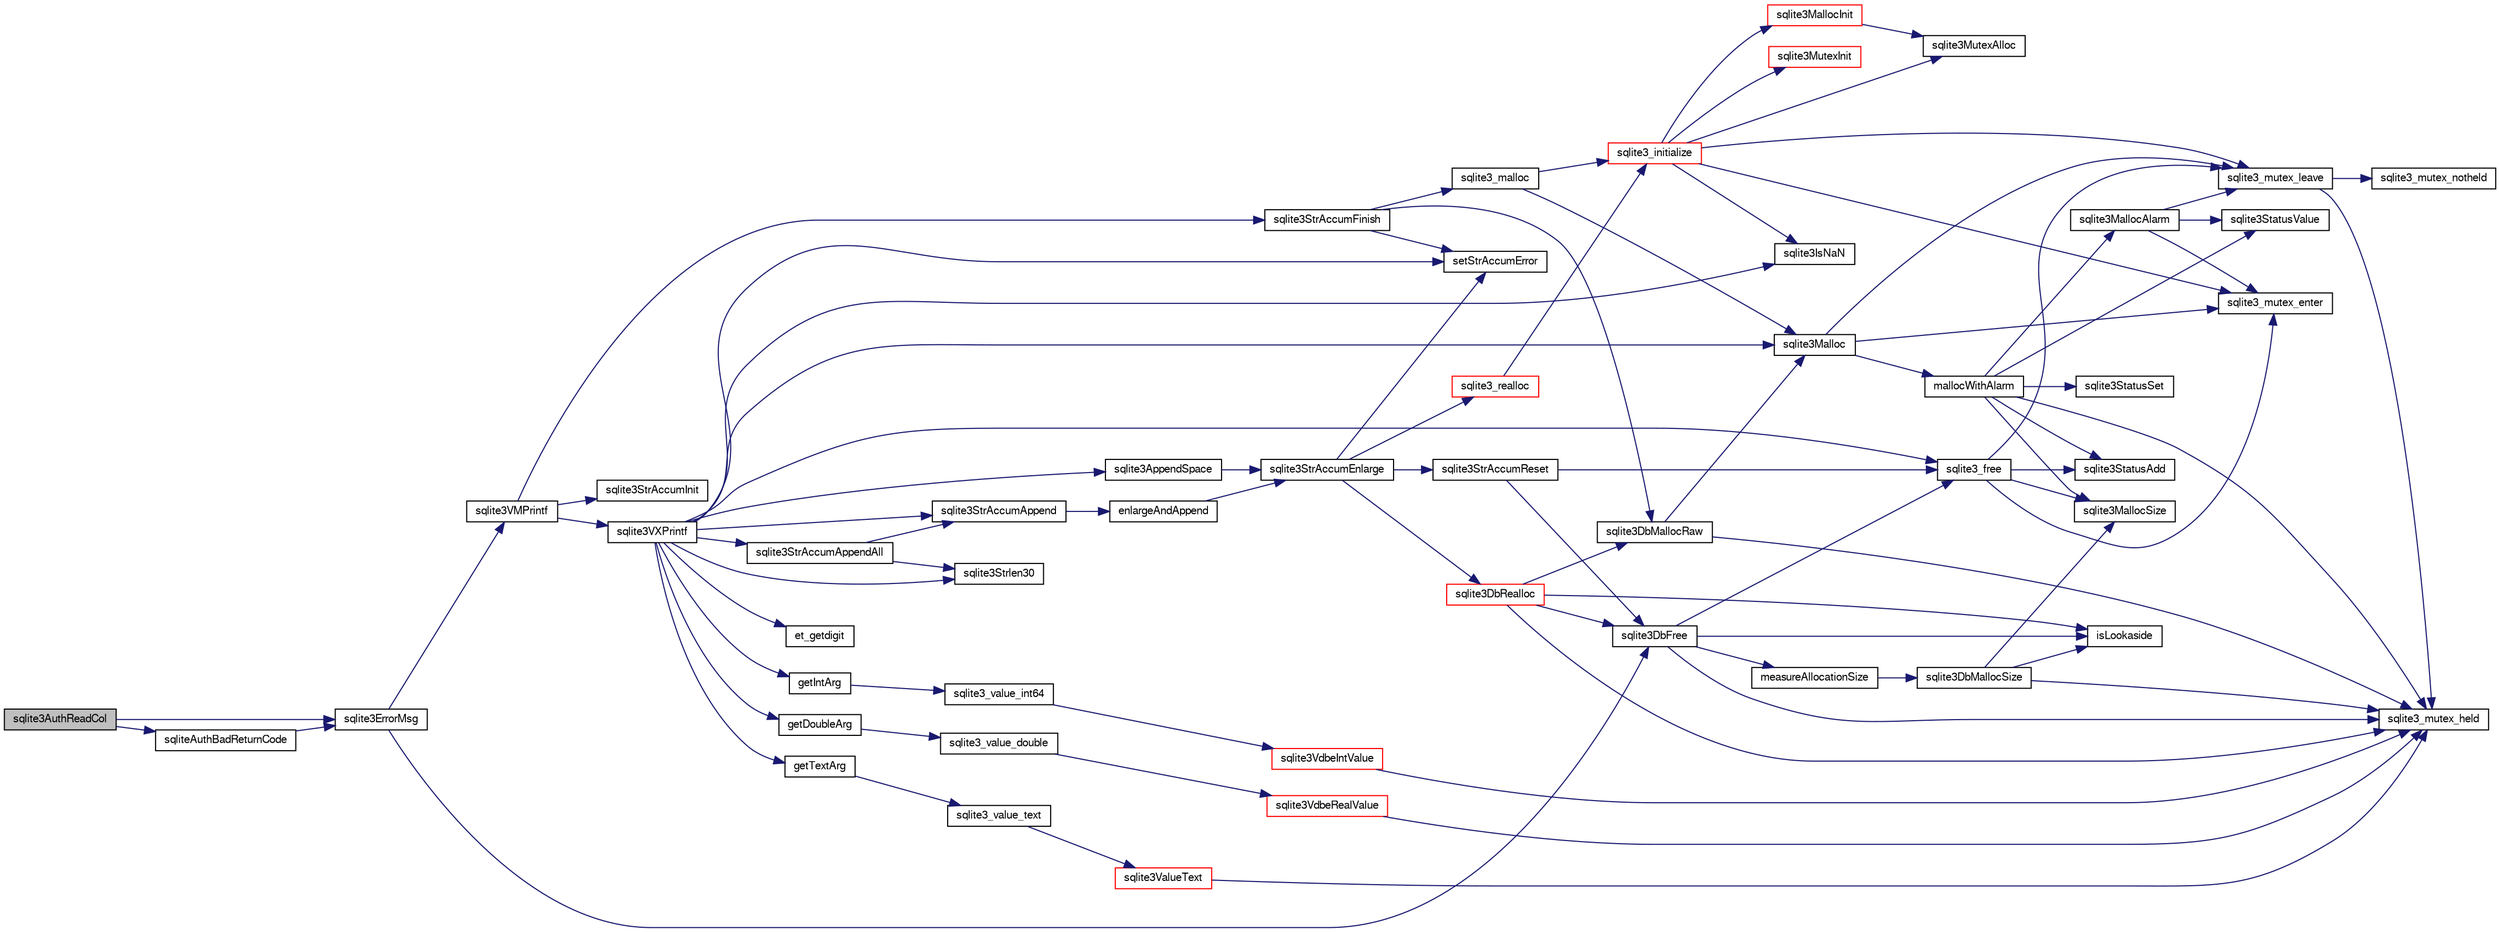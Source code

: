 digraph "sqlite3AuthReadCol"
{
  edge [fontname="FreeSans",fontsize="10",labelfontname="FreeSans",labelfontsize="10"];
  node [fontname="FreeSans",fontsize="10",shape=record];
  rankdir="LR";
  Node425082 [label="sqlite3AuthReadCol",height=0.2,width=0.4,color="black", fillcolor="grey75", style="filled", fontcolor="black"];
  Node425082 -> Node425083 [color="midnightblue",fontsize="10",style="solid",fontname="FreeSans"];
  Node425083 [label="sqlite3ErrorMsg",height=0.2,width=0.4,color="black", fillcolor="white", style="filled",URL="$sqlite3_8c.html#aee2798e173651adae0f9c85469f3457d"];
  Node425083 -> Node425084 [color="midnightblue",fontsize="10",style="solid",fontname="FreeSans"];
  Node425084 [label="sqlite3VMPrintf",height=0.2,width=0.4,color="black", fillcolor="white", style="filled",URL="$sqlite3_8c.html#a05535d0982ef06fbc2ee8195ebbae689"];
  Node425084 -> Node425085 [color="midnightblue",fontsize="10",style="solid",fontname="FreeSans"];
  Node425085 [label="sqlite3StrAccumInit",height=0.2,width=0.4,color="black", fillcolor="white", style="filled",URL="$sqlite3_8c.html#aabf95e113b9d54d519cd15a56215f560"];
  Node425084 -> Node425086 [color="midnightblue",fontsize="10",style="solid",fontname="FreeSans"];
  Node425086 [label="sqlite3VXPrintf",height=0.2,width=0.4,color="black", fillcolor="white", style="filled",URL="$sqlite3_8c.html#a63c25806c9bd4a2b76f9a0eb232c6bde"];
  Node425086 -> Node425087 [color="midnightblue",fontsize="10",style="solid",fontname="FreeSans"];
  Node425087 [label="sqlite3StrAccumAppend",height=0.2,width=0.4,color="black", fillcolor="white", style="filled",URL="$sqlite3_8c.html#a56664fa33def33c5a5245b623441d5e0"];
  Node425087 -> Node425088 [color="midnightblue",fontsize="10",style="solid",fontname="FreeSans"];
  Node425088 [label="enlargeAndAppend",height=0.2,width=0.4,color="black", fillcolor="white", style="filled",URL="$sqlite3_8c.html#a25b21e61dc0883d849890eaa8a18088a"];
  Node425088 -> Node425089 [color="midnightblue",fontsize="10",style="solid",fontname="FreeSans"];
  Node425089 [label="sqlite3StrAccumEnlarge",height=0.2,width=0.4,color="black", fillcolor="white", style="filled",URL="$sqlite3_8c.html#a38976500a97c69d65086eeccca82dd96"];
  Node425089 -> Node425090 [color="midnightblue",fontsize="10",style="solid",fontname="FreeSans"];
  Node425090 [label="setStrAccumError",height=0.2,width=0.4,color="black", fillcolor="white", style="filled",URL="$sqlite3_8c.html#a3dc479a1fc8ba1ab8edfe51f8a0b102c"];
  Node425089 -> Node425091 [color="midnightblue",fontsize="10",style="solid",fontname="FreeSans"];
  Node425091 [label="sqlite3StrAccumReset",height=0.2,width=0.4,color="black", fillcolor="white", style="filled",URL="$sqlite3_8c.html#ad7e70f4ec9d2fa3a63a371e2c7c555d8"];
  Node425091 -> Node425092 [color="midnightblue",fontsize="10",style="solid",fontname="FreeSans"];
  Node425092 [label="sqlite3DbFree",height=0.2,width=0.4,color="black", fillcolor="white", style="filled",URL="$sqlite3_8c.html#ac70ab821a6607b4a1b909582dc37a069"];
  Node425092 -> Node425093 [color="midnightblue",fontsize="10",style="solid",fontname="FreeSans"];
  Node425093 [label="sqlite3_mutex_held",height=0.2,width=0.4,color="black", fillcolor="white", style="filled",URL="$sqlite3_8c.html#acf77da68932b6bc163c5e68547ecc3e7"];
  Node425092 -> Node425094 [color="midnightblue",fontsize="10",style="solid",fontname="FreeSans"];
  Node425094 [label="measureAllocationSize",height=0.2,width=0.4,color="black", fillcolor="white", style="filled",URL="$sqlite3_8c.html#a45731e644a22fdb756e2b6337224217a"];
  Node425094 -> Node425095 [color="midnightblue",fontsize="10",style="solid",fontname="FreeSans"];
  Node425095 [label="sqlite3DbMallocSize",height=0.2,width=0.4,color="black", fillcolor="white", style="filled",URL="$sqlite3_8c.html#aa397e5a8a03495203a0767abf0a71f86"];
  Node425095 -> Node425096 [color="midnightblue",fontsize="10",style="solid",fontname="FreeSans"];
  Node425096 [label="sqlite3MallocSize",height=0.2,width=0.4,color="black", fillcolor="white", style="filled",URL="$sqlite3_8c.html#acf5d2a5f35270bafb050bd2def576955"];
  Node425095 -> Node425093 [color="midnightblue",fontsize="10",style="solid",fontname="FreeSans"];
  Node425095 -> Node425097 [color="midnightblue",fontsize="10",style="solid",fontname="FreeSans"];
  Node425097 [label="isLookaside",height=0.2,width=0.4,color="black", fillcolor="white", style="filled",URL="$sqlite3_8c.html#a770fa05ff9717b75e16f4d968a77b897"];
  Node425092 -> Node425097 [color="midnightblue",fontsize="10",style="solid",fontname="FreeSans"];
  Node425092 -> Node425098 [color="midnightblue",fontsize="10",style="solid",fontname="FreeSans"];
  Node425098 [label="sqlite3_free",height=0.2,width=0.4,color="black", fillcolor="white", style="filled",URL="$sqlite3_8c.html#a6552349e36a8a691af5487999ab09519"];
  Node425098 -> Node425099 [color="midnightblue",fontsize="10",style="solid",fontname="FreeSans"];
  Node425099 [label="sqlite3_mutex_enter",height=0.2,width=0.4,color="black", fillcolor="white", style="filled",URL="$sqlite3_8c.html#a1c12cde690bd89f104de5cbad12a6bf5"];
  Node425098 -> Node425100 [color="midnightblue",fontsize="10",style="solid",fontname="FreeSans"];
  Node425100 [label="sqlite3StatusAdd",height=0.2,width=0.4,color="black", fillcolor="white", style="filled",URL="$sqlite3_8c.html#afa029f93586aeab4cc85360905dae9cd"];
  Node425098 -> Node425096 [color="midnightblue",fontsize="10",style="solid",fontname="FreeSans"];
  Node425098 -> Node425101 [color="midnightblue",fontsize="10",style="solid",fontname="FreeSans"];
  Node425101 [label="sqlite3_mutex_leave",height=0.2,width=0.4,color="black", fillcolor="white", style="filled",URL="$sqlite3_8c.html#a5838d235601dbd3c1fa993555c6bcc93"];
  Node425101 -> Node425093 [color="midnightblue",fontsize="10",style="solid",fontname="FreeSans"];
  Node425101 -> Node425102 [color="midnightblue",fontsize="10",style="solid",fontname="FreeSans"];
  Node425102 [label="sqlite3_mutex_notheld",height=0.2,width=0.4,color="black", fillcolor="white", style="filled",URL="$sqlite3_8c.html#a83967c837c1c000d3b5adcfaa688f5dc"];
  Node425091 -> Node425098 [color="midnightblue",fontsize="10",style="solid",fontname="FreeSans"];
  Node425089 -> Node425103 [color="midnightblue",fontsize="10",style="solid",fontname="FreeSans"];
  Node425103 [label="sqlite3DbRealloc",height=0.2,width=0.4,color="red", fillcolor="white", style="filled",URL="$sqlite3_8c.html#ae028f4902a9d29bcaf310ff289ee87dc"];
  Node425103 -> Node425093 [color="midnightblue",fontsize="10",style="solid",fontname="FreeSans"];
  Node425103 -> Node425104 [color="midnightblue",fontsize="10",style="solid",fontname="FreeSans"];
  Node425104 [label="sqlite3DbMallocRaw",height=0.2,width=0.4,color="black", fillcolor="white", style="filled",URL="$sqlite3_8c.html#abbe8be0cf7175e11ddc3e2218fad924e"];
  Node425104 -> Node425093 [color="midnightblue",fontsize="10",style="solid",fontname="FreeSans"];
  Node425104 -> Node425105 [color="midnightblue",fontsize="10",style="solid",fontname="FreeSans"];
  Node425105 [label="sqlite3Malloc",height=0.2,width=0.4,color="black", fillcolor="white", style="filled",URL="$sqlite3_8c.html#a361a2eaa846b1885f123abe46f5d8b2b"];
  Node425105 -> Node425099 [color="midnightblue",fontsize="10",style="solid",fontname="FreeSans"];
  Node425105 -> Node425106 [color="midnightblue",fontsize="10",style="solid",fontname="FreeSans"];
  Node425106 [label="mallocWithAlarm",height=0.2,width=0.4,color="black", fillcolor="white", style="filled",URL="$sqlite3_8c.html#ab070d5cf8e48ec8a6a43cf025d48598b"];
  Node425106 -> Node425093 [color="midnightblue",fontsize="10",style="solid",fontname="FreeSans"];
  Node425106 -> Node425107 [color="midnightblue",fontsize="10",style="solid",fontname="FreeSans"];
  Node425107 [label="sqlite3StatusSet",height=0.2,width=0.4,color="black", fillcolor="white", style="filled",URL="$sqlite3_8c.html#afec7586c01fcb5ea17dc9d7725a589d9"];
  Node425106 -> Node425108 [color="midnightblue",fontsize="10",style="solid",fontname="FreeSans"];
  Node425108 [label="sqlite3StatusValue",height=0.2,width=0.4,color="black", fillcolor="white", style="filled",URL="$sqlite3_8c.html#a30b8ac296c6e200c1fa57708d52c6ef6"];
  Node425106 -> Node425109 [color="midnightblue",fontsize="10",style="solid",fontname="FreeSans"];
  Node425109 [label="sqlite3MallocAlarm",height=0.2,width=0.4,color="black", fillcolor="white", style="filled",URL="$sqlite3_8c.html#ada66988e8471d1198f3219c062377508"];
  Node425109 -> Node425108 [color="midnightblue",fontsize="10",style="solid",fontname="FreeSans"];
  Node425109 -> Node425101 [color="midnightblue",fontsize="10",style="solid",fontname="FreeSans"];
  Node425109 -> Node425099 [color="midnightblue",fontsize="10",style="solid",fontname="FreeSans"];
  Node425106 -> Node425096 [color="midnightblue",fontsize="10",style="solid",fontname="FreeSans"];
  Node425106 -> Node425100 [color="midnightblue",fontsize="10",style="solid",fontname="FreeSans"];
  Node425105 -> Node425101 [color="midnightblue",fontsize="10",style="solid",fontname="FreeSans"];
  Node425103 -> Node425097 [color="midnightblue",fontsize="10",style="solid",fontname="FreeSans"];
  Node425103 -> Node425092 [color="midnightblue",fontsize="10",style="solid",fontname="FreeSans"];
  Node425089 -> Node425286 [color="midnightblue",fontsize="10",style="solid",fontname="FreeSans"];
  Node425286 [label="sqlite3_realloc",height=0.2,width=0.4,color="red", fillcolor="white", style="filled",URL="$sqlite3_8c.html#a822d9e42f6ab4b2ec803f311aeb9618d"];
  Node425286 -> Node425111 [color="midnightblue",fontsize="10",style="solid",fontname="FreeSans"];
  Node425111 [label="sqlite3_initialize",height=0.2,width=0.4,color="red", fillcolor="white", style="filled",URL="$sqlite3_8c.html#ab0c0ee2d5d4cf8b28e9572296a8861df"];
  Node425111 -> Node425112 [color="midnightblue",fontsize="10",style="solid",fontname="FreeSans"];
  Node425112 [label="sqlite3MutexInit",height=0.2,width=0.4,color="red", fillcolor="white", style="filled",URL="$sqlite3_8c.html#a7906afcdd1cdb3d0007eb932398a1158"];
  Node425111 -> Node425130 [color="midnightblue",fontsize="10",style="solid",fontname="FreeSans"];
  Node425130 [label="sqlite3MutexAlloc",height=0.2,width=0.4,color="black", fillcolor="white", style="filled",URL="$sqlite3_8c.html#a0e3f432ee581f6876b590e7ad7e84e19"];
  Node425111 -> Node425099 [color="midnightblue",fontsize="10",style="solid",fontname="FreeSans"];
  Node425111 -> Node425131 [color="midnightblue",fontsize="10",style="solid",fontname="FreeSans"];
  Node425131 [label="sqlite3MallocInit",height=0.2,width=0.4,color="red", fillcolor="white", style="filled",URL="$sqlite3_8c.html#a9e06f9e7cad0d83ce80ab493c9533552"];
  Node425131 -> Node425130 [color="midnightblue",fontsize="10",style="solid",fontname="FreeSans"];
  Node425111 -> Node425101 [color="midnightblue",fontsize="10",style="solid",fontname="FreeSans"];
  Node425111 -> Node425254 [color="midnightblue",fontsize="10",style="solid",fontname="FreeSans"];
  Node425254 [label="sqlite3IsNaN",height=0.2,width=0.4,color="black", fillcolor="white", style="filled",URL="$sqlite3_8c.html#aed4d78203877c3486765ccbc7feebb50"];
  Node425086 -> Node425360 [color="midnightblue",fontsize="10",style="solid",fontname="FreeSans"];
  Node425360 [label="getIntArg",height=0.2,width=0.4,color="black", fillcolor="white", style="filled",URL="$sqlite3_8c.html#abff258963dbd9205fb299851a64c67be"];
  Node425360 -> Node425245 [color="midnightblue",fontsize="10",style="solid",fontname="FreeSans"];
  Node425245 [label="sqlite3_value_int64",height=0.2,width=0.4,color="black", fillcolor="white", style="filled",URL="$sqlite3_8c.html#ab38d8627f4750672e72712df0b709e0d"];
  Node425245 -> Node425233 [color="midnightblue",fontsize="10",style="solid",fontname="FreeSans"];
  Node425233 [label="sqlite3VdbeIntValue",height=0.2,width=0.4,color="red", fillcolor="white", style="filled",URL="$sqlite3_8c.html#a3dc28e3bfdbecf81633c3697a3aacd45"];
  Node425233 -> Node425093 [color="midnightblue",fontsize="10",style="solid",fontname="FreeSans"];
  Node425086 -> Node425105 [color="midnightblue",fontsize="10",style="solid",fontname="FreeSans"];
  Node425086 -> Node425090 [color="midnightblue",fontsize="10",style="solid",fontname="FreeSans"];
  Node425086 -> Node425361 [color="midnightblue",fontsize="10",style="solid",fontname="FreeSans"];
  Node425361 [label="getDoubleArg",height=0.2,width=0.4,color="black", fillcolor="white", style="filled",URL="$sqlite3_8c.html#a1cf25120072c85bd261983b24c12c3d9"];
  Node425361 -> Node425249 [color="midnightblue",fontsize="10",style="solid",fontname="FreeSans"];
  Node425249 [label="sqlite3_value_double",height=0.2,width=0.4,color="black", fillcolor="white", style="filled",URL="$sqlite3_8c.html#a3e50c1a2dd484a8b6911c9d163816b88"];
  Node425249 -> Node425250 [color="midnightblue",fontsize="10",style="solid",fontname="FreeSans"];
  Node425250 [label="sqlite3VdbeRealValue",height=0.2,width=0.4,color="red", fillcolor="white", style="filled",URL="$sqlite3_8c.html#a5bf943a4f9a5516911b3bc610e3d64e0"];
  Node425250 -> Node425093 [color="midnightblue",fontsize="10",style="solid",fontname="FreeSans"];
  Node425086 -> Node425254 [color="midnightblue",fontsize="10",style="solid",fontname="FreeSans"];
  Node425086 -> Node425172 [color="midnightblue",fontsize="10",style="solid",fontname="FreeSans"];
  Node425172 [label="sqlite3Strlen30",height=0.2,width=0.4,color="black", fillcolor="white", style="filled",URL="$sqlite3_8c.html#a3dcd80ba41f1a308193dee74857b62a7"];
  Node425086 -> Node425362 [color="midnightblue",fontsize="10",style="solid",fontname="FreeSans"];
  Node425362 [label="et_getdigit",height=0.2,width=0.4,color="black", fillcolor="white", style="filled",URL="$sqlite3_8c.html#a40c5a308749ad07cc2397a53e081bff0"];
  Node425086 -> Node425363 [color="midnightblue",fontsize="10",style="solid",fontname="FreeSans"];
  Node425363 [label="getTextArg",height=0.2,width=0.4,color="black", fillcolor="white", style="filled",URL="$sqlite3_8c.html#afbb41850423ef20071cefaab0431e04d"];
  Node425363 -> Node425177 [color="midnightblue",fontsize="10",style="solid",fontname="FreeSans"];
  Node425177 [label="sqlite3_value_text",height=0.2,width=0.4,color="black", fillcolor="white", style="filled",URL="$sqlite3_8c.html#aef2ace3239e6dd59c74110faa70f8171"];
  Node425177 -> Node425178 [color="midnightblue",fontsize="10",style="solid",fontname="FreeSans"];
  Node425178 [label="sqlite3ValueText",height=0.2,width=0.4,color="red", fillcolor="white", style="filled",URL="$sqlite3_8c.html#ad567a94e52d1adf81f4857fdba00a59b"];
  Node425178 -> Node425093 [color="midnightblue",fontsize="10",style="solid",fontname="FreeSans"];
  Node425086 -> Node425364 [color="midnightblue",fontsize="10",style="solid",fontname="FreeSans"];
  Node425364 [label="sqlite3StrAccumAppendAll",height=0.2,width=0.4,color="black", fillcolor="white", style="filled",URL="$sqlite3_8c.html#acaf8f3e4f99a3c3a4a77e9c987547289"];
  Node425364 -> Node425087 [color="midnightblue",fontsize="10",style="solid",fontname="FreeSans"];
  Node425364 -> Node425172 [color="midnightblue",fontsize="10",style="solid",fontname="FreeSans"];
  Node425086 -> Node425365 [color="midnightblue",fontsize="10",style="solid",fontname="FreeSans"];
  Node425365 [label="sqlite3AppendSpace",height=0.2,width=0.4,color="black", fillcolor="white", style="filled",URL="$sqlite3_8c.html#aefd38a5afc0020d4a93855c3ee7c63a8"];
  Node425365 -> Node425089 [color="midnightblue",fontsize="10",style="solid",fontname="FreeSans"];
  Node425086 -> Node425098 [color="midnightblue",fontsize="10",style="solid",fontname="FreeSans"];
  Node425084 -> Node425136 [color="midnightblue",fontsize="10",style="solid",fontname="FreeSans"];
  Node425136 [label="sqlite3StrAccumFinish",height=0.2,width=0.4,color="black", fillcolor="white", style="filled",URL="$sqlite3_8c.html#adb7f26b10ac1b847db6f000ef4c2e2ba"];
  Node425136 -> Node425104 [color="midnightblue",fontsize="10",style="solid",fontname="FreeSans"];
  Node425136 -> Node425137 [color="midnightblue",fontsize="10",style="solid",fontname="FreeSans"];
  Node425137 [label="sqlite3_malloc",height=0.2,width=0.4,color="black", fillcolor="white", style="filled",URL="$sqlite3_8c.html#ac79dba55fc32b6a840cf5a9769bce7cd"];
  Node425137 -> Node425111 [color="midnightblue",fontsize="10",style="solid",fontname="FreeSans"];
  Node425137 -> Node425105 [color="midnightblue",fontsize="10",style="solid",fontname="FreeSans"];
  Node425136 -> Node425090 [color="midnightblue",fontsize="10",style="solid",fontname="FreeSans"];
  Node425083 -> Node425092 [color="midnightblue",fontsize="10",style="solid",fontname="FreeSans"];
  Node425082 -> Node425366 [color="midnightblue",fontsize="10",style="solid",fontname="FreeSans"];
  Node425366 [label="sqliteAuthBadReturnCode",height=0.2,width=0.4,color="black", fillcolor="white", style="filled",URL="$sqlite3_8c.html#ad8fdda3ef346903a89e24dd825642bc1"];
  Node425366 -> Node425083 [color="midnightblue",fontsize="10",style="solid",fontname="FreeSans"];
}
